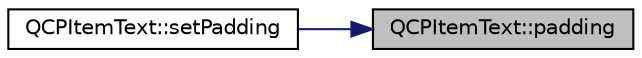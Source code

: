 digraph "QCPItemText::padding"
{
 // LATEX_PDF_SIZE
  edge [fontname="Helvetica",fontsize="10",labelfontname="Helvetica",labelfontsize="10"];
  node [fontname="Helvetica",fontsize="10",shape=record];
  rankdir="RL";
  Node1 [label="QCPItemText::padding",height=0.2,width=0.4,color="black", fillcolor="grey75", style="filled", fontcolor="black",tooltip=" "];
  Node1 -> Node2 [dir="back",color="midnightblue",fontsize="10",style="solid",fontname="Helvetica"];
  Node2 [label="QCPItemText::setPadding",height=0.2,width=0.4,color="black", fillcolor="white", style="filled",URL="$classQCPItemText.html#aeea8a3e01f135f9dd0bb08f51db66310",tooltip=" "];
}
